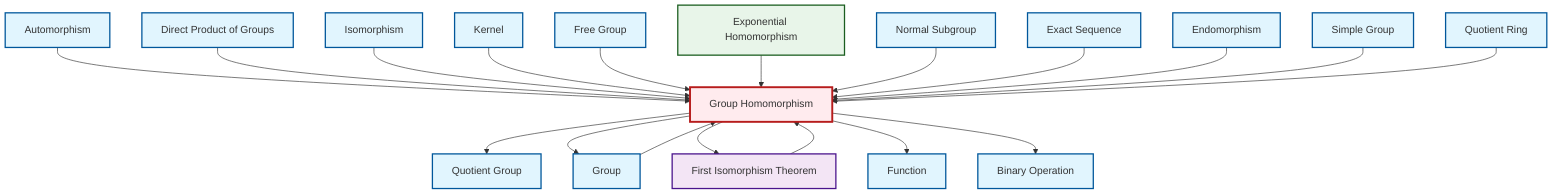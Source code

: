 graph TD
    classDef definition fill:#e1f5fe,stroke:#01579b,stroke-width:2px
    classDef theorem fill:#f3e5f5,stroke:#4a148c,stroke-width:2px
    classDef axiom fill:#fff3e0,stroke:#e65100,stroke-width:2px
    classDef example fill:#e8f5e9,stroke:#1b5e20,stroke-width:2px
    classDef current fill:#ffebee,stroke:#b71c1c,stroke-width:3px
    def-automorphism["Automorphism"]:::definition
    def-binary-operation["Binary Operation"]:::definition
    def-direct-product["Direct Product of Groups"]:::definition
    def-kernel["Kernel"]:::definition
    def-isomorphism["Isomorphism"]:::definition
    def-free-group["Free Group"]:::definition
    def-exact-sequence["Exact Sequence"]:::definition
    def-simple-group["Simple Group"]:::definition
    def-quotient-group["Quotient Group"]:::definition
    def-group["Group"]:::definition
    def-normal-subgroup["Normal Subgroup"]:::definition
    def-quotient-ring["Quotient Ring"]:::definition
    def-function["Function"]:::definition
    thm-first-isomorphism["First Isomorphism Theorem"]:::theorem
    def-homomorphism["Group Homomorphism"]:::definition
    ex-exponential-homomorphism["Exponential Homomorphism"]:::example
    def-endomorphism["Endomorphism"]:::definition
    def-automorphism --> def-homomorphism
    def-direct-product --> def-homomorphism
    thm-first-isomorphism --> def-homomorphism
    def-isomorphism --> def-homomorphism
    def-kernel --> def-homomorphism
    def-free-group --> def-homomorphism
    ex-exponential-homomorphism --> def-homomorphism
    def-normal-subgroup --> def-homomorphism
    def-homomorphism --> def-quotient-group
    def-homomorphism --> def-group
    def-homomorphism --> thm-first-isomorphism
    def-homomorphism --> def-function
    def-exact-sequence --> def-homomorphism
    def-endomorphism --> def-homomorphism
    def-simple-group --> def-homomorphism
    def-homomorphism --> def-binary-operation
    def-quotient-ring --> def-homomorphism
    def-group --> def-homomorphism
    class def-homomorphism current
